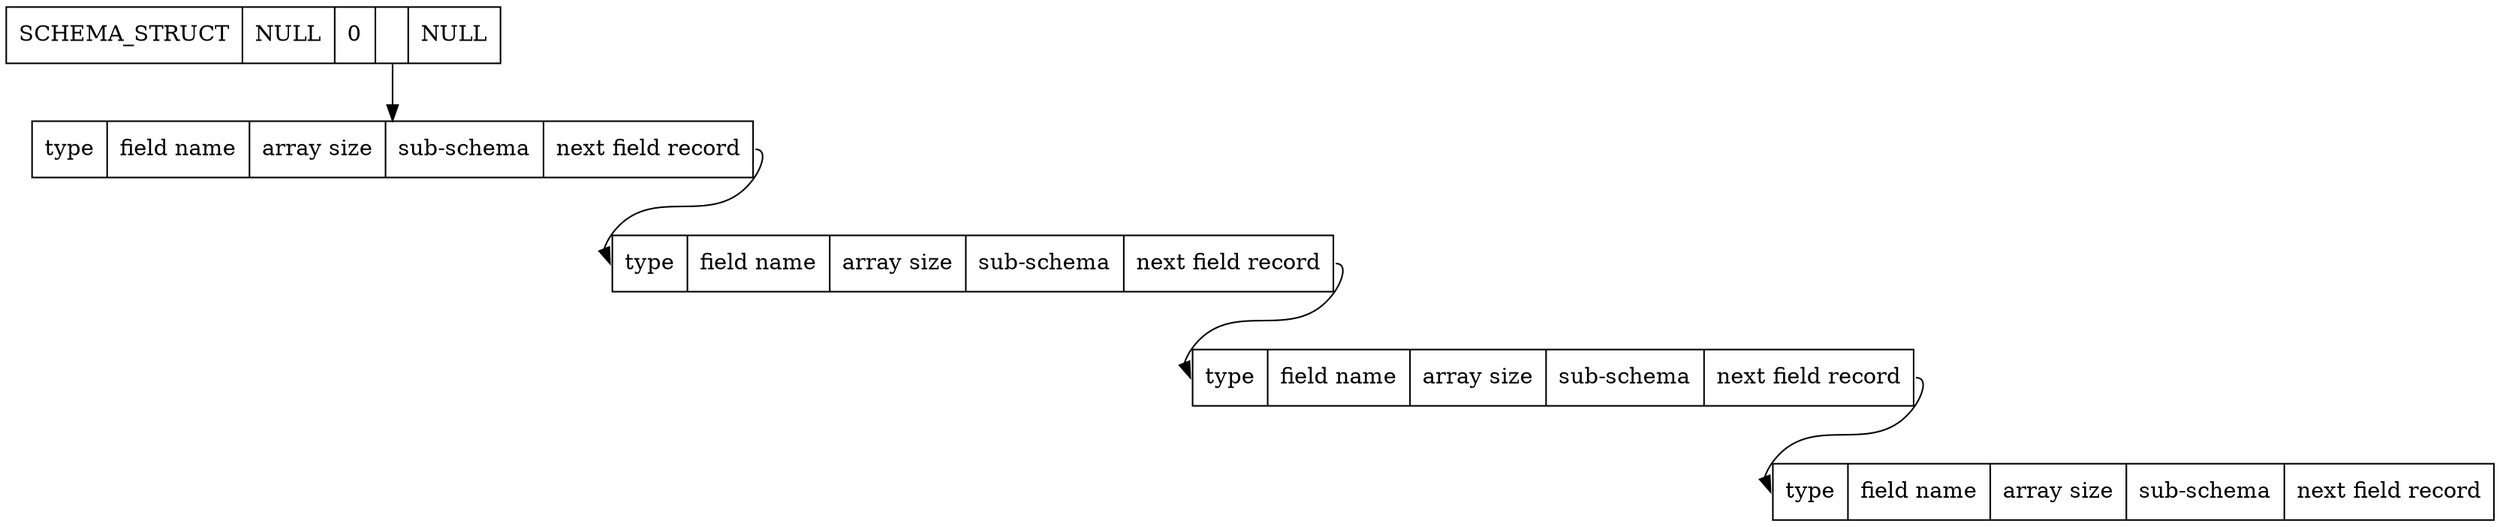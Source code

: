 digraph {
	node [shape=record];	
	struct_type[label="SCHEMA_STRUCT|NULL|0|<p1>|NULL"];

	a [label="<f0>type|field name| array size| sub-schema|<f1>next field record"];
	b [label="<f0>type|field name| array size| sub-schema|<f1>next field record"];
	c [label="<f0>type|field name| array size| sub-schema|<f1>next field record"];
	d [label="<f0>type|field name| array size| sub-schema|<f1>next field record"];

	struct_type:p1 -> a;
	a:f1 -> b:f0;
	b:f1 -> c:f0;
	c:f1 -> d:f0;
	
}